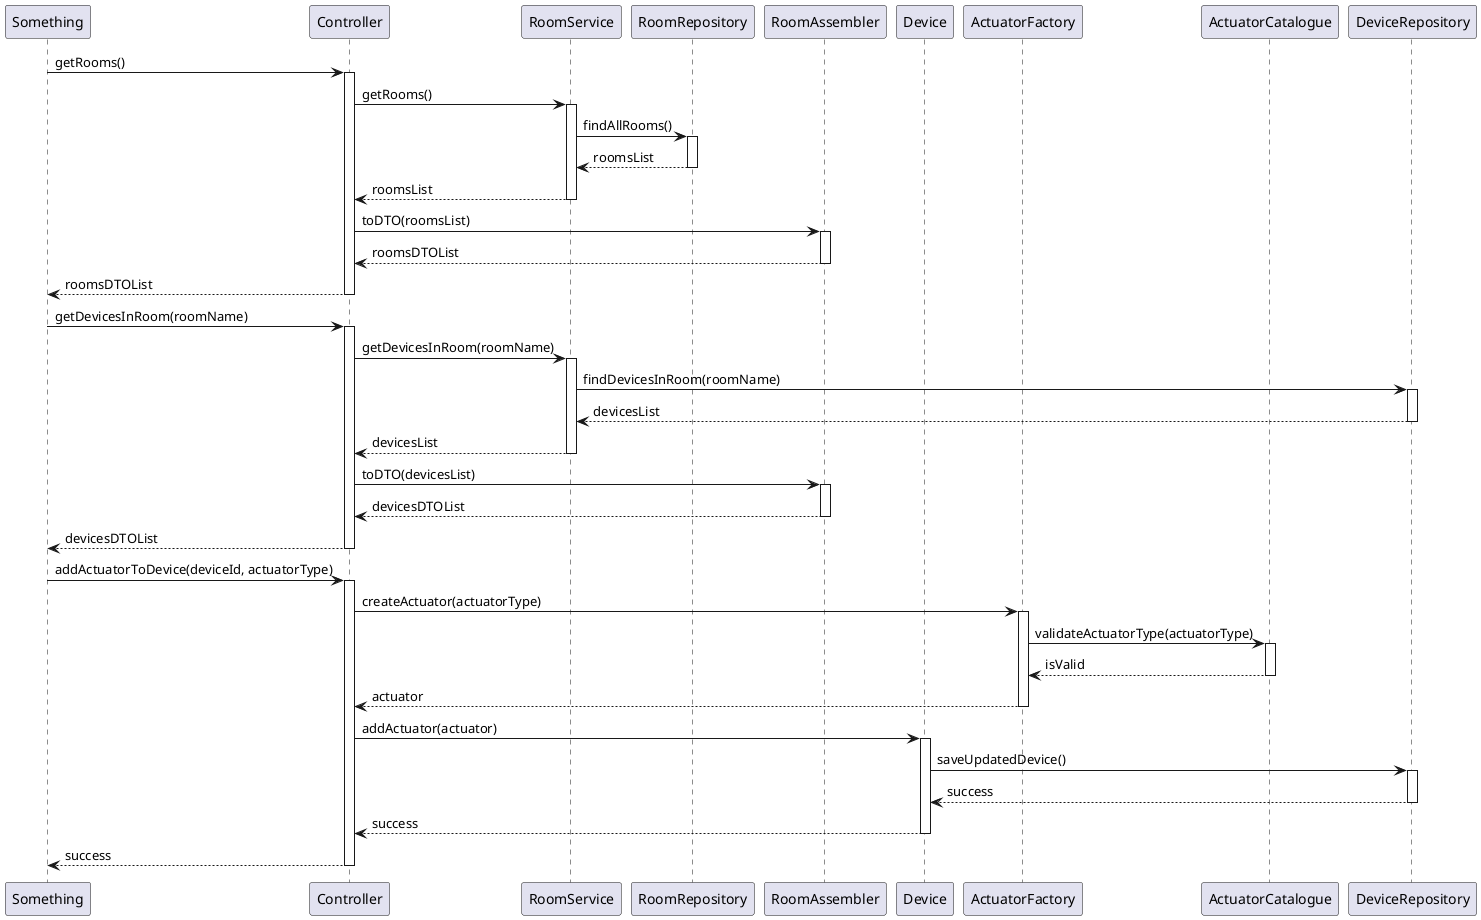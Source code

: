 @startuml
!pragma layout smetana
participant "Something" as Client
participant "Controller" as Controller
participant "RoomService" as RoomService
participant "RoomRepository" as RoomRepo
participant "RoomAssembler" as RoomAssembler
participant "Device" as Device
participant "ActuatorFactory" as ActuatorFactory
participant "ActuatorCatalogue" as ActuatorCatalogue
participant "DeviceRepository" as DeviceRepo

Client -> Controller : getRooms()
activate Controller
Controller -> RoomService : getRooms()
activate RoomService
RoomService -> RoomRepo : findAllRooms()
activate RoomRepo
RoomRepo --> RoomService : roomsList
deactivate RoomRepo
RoomService --> Controller : roomsList
deactivate RoomService
Controller -> RoomAssembler : toDTO(roomsList)
activate RoomAssembler
RoomAssembler --> Controller : roomsDTOList
deactivate RoomAssembler
Controller --> Client : roomsDTOList
deactivate Controller

Client -> Controller : getDevicesInRoom(roomName)
activate Controller
Controller -> RoomService : getDevicesInRoom(roomName)
activate RoomService
RoomService -> DeviceRepo : findDevicesInRoom(roomName)
activate DeviceRepo
DeviceRepo --> RoomService : devicesList
deactivate DeviceRepo
RoomService --> Controller : devicesList
deactivate RoomService
Controller -> RoomAssembler : toDTO(devicesList)
activate RoomAssembler
RoomAssembler --> Controller : devicesDTOList
deactivate RoomAssembler
Controller --> Client : devicesDTOList
deactivate Controller

Client -> Controller : addActuatorToDevice(deviceId, actuatorType)
activate Controller
Controller -> ActuatorFactory : createActuator(actuatorType)
activate ActuatorFactory
ActuatorFactory -> ActuatorCatalogue : validateActuatorType(actuatorType)
activate ActuatorCatalogue
ActuatorCatalogue --> ActuatorFactory : isValid
deactivate ActuatorCatalogue
ActuatorFactory --> Controller : actuator
deactivate ActuatorFactory

Controller -> Device : addActuator(actuator)
activate Device
Device -> DeviceRepo : saveUpdatedDevice()
activate DeviceRepo
DeviceRepo --> Device : success
deactivate DeviceRepo
Device --> Controller : success
deactivate Device
Controller --> Client : success
deactivate Controller
@enduml
